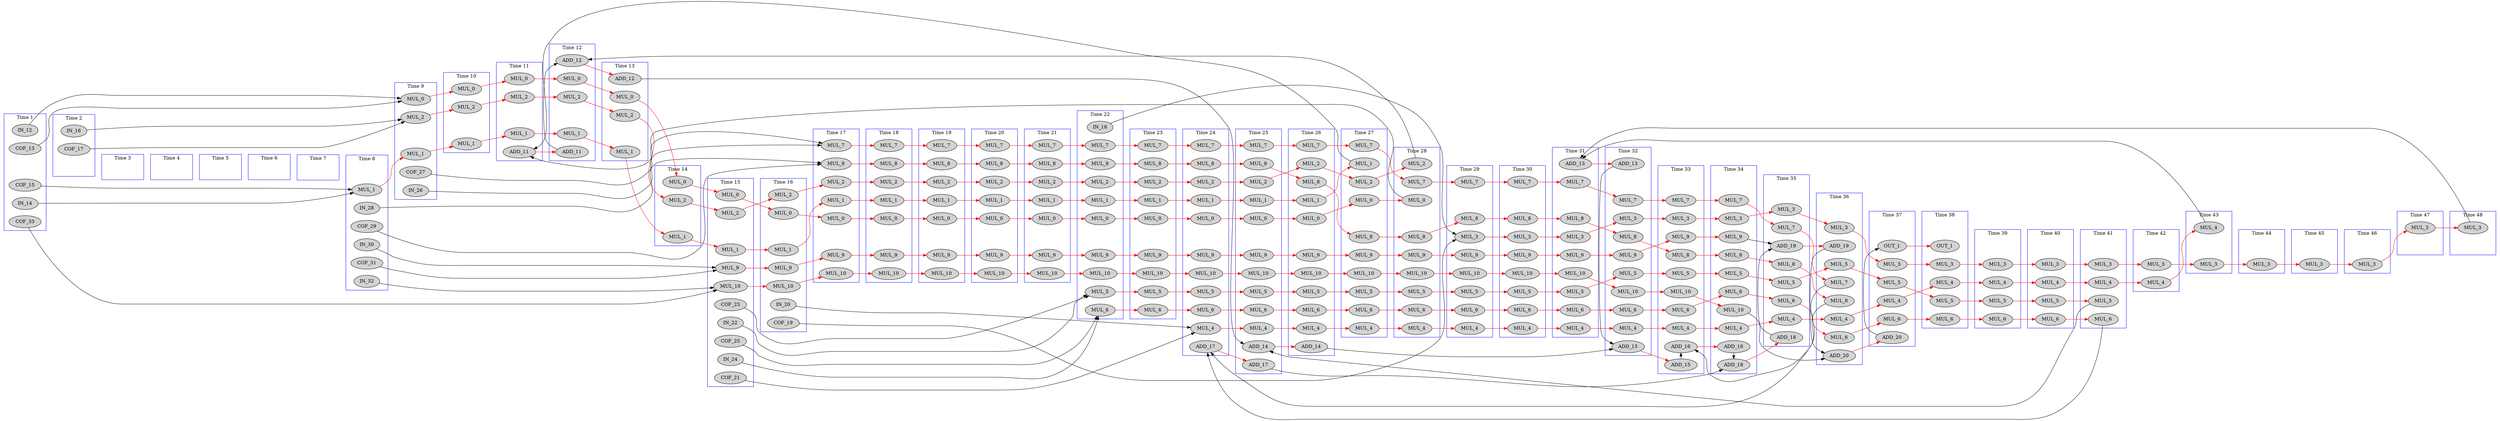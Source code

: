 digraph fir {
  rankdir = LR;
  newrank="true"
  subgraph cluster_1 {
    rank=same;
    node [style=filled];
    label = "Time 1";
    color = blue;
    pseudo_1 [style=invis];
    IN_12
    COF_13
    IN_14
    COF_15
    COF_33
  }
  subgraph cluster_2 {
    rank=same;
    node [style=filled];
    label = "Time 2";
    color = blue;
    pseudo_2 [style=invis];
    IN_16
    COF_17
  }
  subgraph cluster_3 {
    rank=same;
    node [style=filled];
    label = "Time 3";
    color = blue;
    pseudo_3 [style=invis];
  }
  subgraph cluster_4 {
    rank=same;
    node [style=filled];
    label = "Time 4";
    color = blue;
    pseudo_4 [style=invis];
  }
  subgraph cluster_5 {
    rank=same;
    node [style=filled];
    label = "Time 5";
    color = blue;
    pseudo_5 [style=invis];
  }
  subgraph cluster_6 {
    rank=same;
    node [style=filled];
    label = "Time 6";
    color = blue;
    pseudo_6 [style=invis];
  }
  subgraph cluster_7 {
    rank=same;
    node [style=filled];
    label = "Time 7";
    color = blue;
    pseudo_7 [style=invis];
  }
  subgraph cluster_8 {
    rank=same;
    node [style=filled];
    label = "Time 8";
    color = blue;
    pseudo_8 [style=invis];
    MUL_1_0 [label=MUL_1]
    IN_28
    COF_29
    IN_30
    COF_31
    IN_32
  }
  subgraph cluster_9 {
    rank=same;
    node [style=filled];
    label = "Time 9";
    color = blue;
    pseudo_9 [style=invis];
    MUL_0_0 [label=MUL_0]
    MUL_1_1 [label=MUL_1]
    MUL_2_0 [label=MUL_2]
    IN_26
    COF_27
  }
  subgraph cluster_10 {
    rank=same;
    node [style=filled];
    label = "Time 10";
    color = blue;
    pseudo_10 [style=invis];
    MUL_0_1 [label=MUL_0]
    MUL_1_2 [label=MUL_1]
    MUL_2_1 [label=MUL_2]
  }
  subgraph cluster_11 {
    rank=same;
    node [style=filled];
    label = "Time 11";
    color = blue;
    pseudo_11 [style=invis];
    MUL_0_2 [label=MUL_0]
    MUL_1_3 [label=MUL_1]
    MUL_2_2 [label=MUL_2]
    ADD_11_0 [label=ADD_11]
  }
  subgraph cluster_12 {
    rank=same;
    node [style=filled];
    label = "Time 12";
    color = blue;
    pseudo_12 [style=invis];
    MUL_0_3 [label=MUL_0]
    MUL_1_4 [label=MUL_1]
    MUL_2_3 [label=MUL_2]
    ADD_11_1 [label=ADD_11]
    ADD_12_0 [label=ADD_12]
  }
  subgraph cluster_13 {
    rank=same;
    node [style=filled];
    label = "Time 13";
    color = blue;
    pseudo_13 [style=invis];
    MUL_0_4 [label=MUL_0]
    MUL_1_5 [label=MUL_1]
    MUL_2_4 [label=MUL_2]
    ADD_12_1 [label=ADD_12]
  }
  subgraph cluster_14 {
    rank=same;
    node [style=filled];
    label = "Time 14";
    color = blue;
    pseudo_14 [style=invis];
    MUL_0_5 [label=MUL_0]
    MUL_1_6 [label=MUL_1]
    MUL_2_5 [label=MUL_2]
  }
  subgraph cluster_15 {
    rank=same;
    node [style=filled];
    label = "Time 15";
    color = blue;
    pseudo_15 [style=invis];
    MUL_0_6 [label=MUL_0]
    MUL_1_7 [label=MUL_1]
    MUL_2_6 [label=MUL_2]
    MUL_9_0 [label=MUL_9]
    MUL_10_0 [label=MUL_10]
    COF_21
    IN_22
    COF_23
    IN_24
    COF_25
  }
  subgraph cluster_16 {
    rank=same;
    node [style=filled];
    label = "Time 16";
    color = blue;
    pseudo_16 [style=invis];
    MUL_0_7 [label=MUL_0]
    MUL_1_8 [label=MUL_1]
    MUL_2_7 [label=MUL_2]
    MUL_9_1 [label=MUL_9]
    MUL_10_1 [label=MUL_10]
    COF_19
    IN_20
  }
  subgraph cluster_17 {
    rank=same;
    node [style=filled];
    label = "Time 17";
    color = blue;
    pseudo_17 [style=invis];
    MUL_0_8 [label=MUL_0]
    MUL_1_9 [label=MUL_1]
    MUL_2_8 [label=MUL_2]
    MUL_7_0 [label=MUL_7]
    MUL_8_0 [label=MUL_8]
    MUL_9_2 [label=MUL_9]
    MUL_10_2 [label=MUL_10]
  }
  subgraph cluster_18 {
    rank=same;
    node [style=filled];
    label = "Time 18";
    color = blue;
    pseudo_18 [style=invis];
    MUL_0_9 [label=MUL_0]
    MUL_1_10 [label=MUL_1]
    MUL_2_9 [label=MUL_2]
    MUL_7_1 [label=MUL_7]
    MUL_8_1 [label=MUL_8]
    MUL_9_3 [label=MUL_9]
    MUL_10_3 [label=MUL_10]
  }
  subgraph cluster_19 {
    rank=same;
    node [style=filled];
    label = "Time 19";
    color = blue;
    pseudo_19 [style=invis];
    MUL_0_10 [label=MUL_0]
    MUL_1_11 [label=MUL_1]
    MUL_2_10 [label=MUL_2]
    MUL_7_2 [label=MUL_7]
    MUL_8_2 [label=MUL_8]
    MUL_9_4 [label=MUL_9]
    MUL_10_4 [label=MUL_10]
  }
  subgraph cluster_20 {
    rank=same;
    node [style=filled];
    label = "Time 20";
    color = blue;
    pseudo_20 [style=invis];
    MUL_0_11 [label=MUL_0]
    MUL_1_12 [label=MUL_1]
    MUL_2_11 [label=MUL_2]
    MUL_7_3 [label=MUL_7]
    MUL_8_3 [label=MUL_8]
    MUL_9_5 [label=MUL_9]
    MUL_10_5 [label=MUL_10]
  }
  subgraph cluster_21 {
    rank=same;
    node [style=filled];
    label = "Time 21";
    color = blue;
    pseudo_21 [style=invis];
    MUL_0_12 [label=MUL_0]
    MUL_1_13 [label=MUL_1]
    MUL_2_12 [label=MUL_2]
    MUL_7_4 [label=MUL_7]
    MUL_8_4 [label=MUL_8]
    MUL_9_6 [label=MUL_9]
    MUL_10_6 [label=MUL_10]
  }
  subgraph cluster_22 {
    rank=same;
    node [style=filled];
    label = "Time 22";
    color = blue;
    pseudo_22 [style=invis];
    MUL_0_13 [label=MUL_0]
    MUL_1_14 [label=MUL_1]
    MUL_2_13 [label=MUL_2]
    MUL_5_0 [label=MUL_5]
    MUL_6_0 [label=MUL_6]
    MUL_7_5 [label=MUL_7]
    MUL_8_5 [label=MUL_8]
    MUL_9_7 [label=MUL_9]
    MUL_10_7 [label=MUL_10]
    IN_18
  }
  subgraph cluster_23 {
    rank=same;
    node [style=filled];
    label = "Time 23";
    color = blue;
    pseudo_23 [style=invis];
    MUL_0_14 [label=MUL_0]
    MUL_1_15 [label=MUL_1]
    MUL_2_14 [label=MUL_2]
    MUL_5_1 [label=MUL_5]
    MUL_6_1 [label=MUL_6]
    MUL_7_6 [label=MUL_7]
    MUL_8_6 [label=MUL_8]
    MUL_9_8 [label=MUL_9]
    MUL_10_8 [label=MUL_10]
  }
  subgraph cluster_24 {
    rank=same;
    node [style=filled];
    label = "Time 24";
    color = blue;
    pseudo_24 [style=invis];
    MUL_0_15 [label=MUL_0]
    MUL_1_16 [label=MUL_1]
    MUL_2_15 [label=MUL_2]
    MUL_4_0 [label=MUL_4]
    MUL_5_2 [label=MUL_5]
    MUL_6_2 [label=MUL_6]
    MUL_7_7 [label=MUL_7]
    MUL_8_7 [label=MUL_8]
    MUL_9_9 [label=MUL_9]
    MUL_10_9 [label=MUL_10]
    ADD_17_0 [label=ADD_17]
  }
  subgraph cluster_25 {
    rank=same;
    node [style=filled];
    label = "Time 25";
    color = blue;
    pseudo_25 [style=invis];
    MUL_0_16 [label=MUL_0]
    MUL_1_17 [label=MUL_1]
    MUL_2_16 [label=MUL_2]
    MUL_4_1 [label=MUL_4]
    MUL_5_3 [label=MUL_5]
    MUL_6_3 [label=MUL_6]
    MUL_7_8 [label=MUL_7]
    MUL_8_8 [label=MUL_8]
    MUL_9_10 [label=MUL_9]
    MUL_10_10 [label=MUL_10]
    ADD_14_0 [label=ADD_14]
    ADD_17_1 [label=ADD_17]
  }
  subgraph cluster_26 {
    rank=same;
    node [style=filled];
    label = "Time 26";
    color = blue;
    pseudo_26 [style=invis];
    MUL_0_17 [label=MUL_0]
    MUL_1_18 [label=MUL_1]
    MUL_2_17 [label=MUL_2]
    MUL_4_2 [label=MUL_4]
    MUL_5_4 [label=MUL_5]
    MUL_6_4 [label=MUL_6]
    MUL_7_9 [label=MUL_7]
    MUL_8_9 [label=MUL_8]
    MUL_9_11 [label=MUL_9]
    MUL_10_11 [label=MUL_10]
    ADD_14_1 [label=ADD_14]
  }
  subgraph cluster_27 {
    rank=same;
    node [style=filled];
    label = "Time 27";
    color = blue;
    pseudo_27 [style=invis];
    MUL_0_18 [label=MUL_0]
    MUL_1_19 [label=MUL_1]
    MUL_2_18 [label=MUL_2]
    MUL_4_3 [label=MUL_4]
    MUL_5_5 [label=MUL_5]
    MUL_6_5 [label=MUL_6]
    MUL_7_10 [label=MUL_7]
    MUL_8_10 [label=MUL_8]
    MUL_9_12 [label=MUL_9]
    MUL_10_12 [label=MUL_10]
  }
  subgraph cluster_28 {
    rank=same;
    node [style=filled];
    label = "Time 28";
    color = blue;
    pseudo_28 [style=invis];
    MUL_0_19 [label=MUL_0]
    MUL_2_19 [label=MUL_2]
    MUL_4_4 [label=MUL_4]
    MUL_5_6 [label=MUL_5]
    MUL_6_6 [label=MUL_6]
    MUL_7_11 [label=MUL_7]
    MUL_8_11 [label=MUL_8]
    MUL_9_13 [label=MUL_9]
    MUL_10_13 [label=MUL_10]
  }
  subgraph cluster_29 {
    rank=same;
    node [style=filled];
    label = "Time 29";
    color = blue;
    pseudo_29 [style=invis];
    MUL_3_0 [label=MUL_3]
    MUL_4_5 [label=MUL_4]
    MUL_5_7 [label=MUL_5]
    MUL_6_7 [label=MUL_6]
    MUL_7_12 [label=MUL_7]
    MUL_8_12 [label=MUL_8]
    MUL_9_14 [label=MUL_9]
    MUL_10_14 [label=MUL_10]
  }
  subgraph cluster_30 {
    rank=same;
    node [style=filled];
    label = "Time 30";
    color = blue;
    pseudo_30 [style=invis];
    MUL_3_1 [label=MUL_3]
    MUL_4_6 [label=MUL_4]
    MUL_5_8 [label=MUL_5]
    MUL_6_8 [label=MUL_6]
    MUL_7_13 [label=MUL_7]
    MUL_8_13 [label=MUL_8]
    MUL_9_15 [label=MUL_9]
    MUL_10_15 [label=MUL_10]
  }
  subgraph cluster_31 {
    rank=same;
    node [style=filled];
    label = "Time 31";
    color = blue;
    pseudo_31 [style=invis];
    MUL_3_2 [label=MUL_3]
    MUL_4_7 [label=MUL_4]
    MUL_5_9 [label=MUL_5]
    MUL_6_9 [label=MUL_6]
    MUL_7_14 [label=MUL_7]
    MUL_8_14 [label=MUL_8]
    MUL_9_16 [label=MUL_9]
    MUL_10_16 [label=MUL_10]
    ADD_13_0 [label=ADD_13]
  }
  subgraph cluster_32 {
    rank=same;
    node [style=filled];
    label = "Time 32";
    color = blue;
    pseudo_32 [style=invis];
    MUL_3_3 [label=MUL_3]
    MUL_4_8 [label=MUL_4]
    MUL_5_10 [label=MUL_5]
    MUL_6_10 [label=MUL_6]
    MUL_7_15 [label=MUL_7]
    MUL_8_15 [label=MUL_8]
    MUL_9_17 [label=MUL_9]
    MUL_10_17 [label=MUL_10]
    ADD_13_1 [label=ADD_13]
    ADD_15_0 [label=ADD_15]
  }
  subgraph cluster_33 {
    rank=same;
    node [style=filled];
    label = "Time 33";
    color = blue;
    pseudo_33 [style=invis];
    MUL_3_4 [label=MUL_3]
    MUL_4_9 [label=MUL_4]
    MUL_5_11 [label=MUL_5]
    MUL_6_11 [label=MUL_6]
    MUL_7_16 [label=MUL_7]
    MUL_8_16 [label=MUL_8]
    MUL_9_18 [label=MUL_9]
    MUL_10_18 [label=MUL_10]
    ADD_15_1 [label=ADD_15]
    ADD_16_0 [label=ADD_16]
  }
  subgraph cluster_34 {
    rank=same;
    node [style=filled];
    label = "Time 34";
    color = blue;
    pseudo_34 [style=invis];
    MUL_3_5 [label=MUL_3]
    MUL_4_10 [label=MUL_4]
    MUL_5_12 [label=MUL_5]
    MUL_6_12 [label=MUL_6]
    MUL_7_17 [label=MUL_7]
    MUL_8_17 [label=MUL_8]
    MUL_9_19 [label=MUL_9]
    MUL_10_19 [label=MUL_10]
    ADD_16_1 [label=ADD_16]
    ADD_18_0 [label=ADD_18]
  }
  subgraph cluster_35 {
    rank=same;
    node [style=filled];
    label = "Time 35";
    color = blue;
    pseudo_35 [style=invis];
    MUL_3_6 [label=MUL_3]
    MUL_4_11 [label=MUL_4]
    MUL_5_13 [label=MUL_5]
    MUL_6_13 [label=MUL_6]
    MUL_7_18 [label=MUL_7]
    MUL_8_18 [label=MUL_8]
    ADD_18_1 [label=ADD_18]
    ADD_19_0 [label=ADD_19]
  }
  subgraph cluster_36 {
    rank=same;
    node [style=filled];
    label = "Time 36";
    color = blue;
    pseudo_36 [style=invis];
    MUL_3_7 [label=MUL_3]
    MUL_4_12 [label=MUL_4]
    MUL_5_14 [label=MUL_5]
    MUL_6_14 [label=MUL_6]
    MUL_7_19 [label=MUL_7]
    MUL_8_19 [label=MUL_8]
    ADD_19_1 [label=ADD_19]
    ADD_20_0 [label=ADD_20]
  }
  subgraph cluster_37 {
    rank=same;
    node [style=filled];
    label = "Time 37";
    color = blue;
    pseudo_37 [style=invis];
    MUL_3_8 [label=MUL_3]
    MUL_4_13 [label=MUL_4]
    MUL_5_15 [label=MUL_5]
    MUL_6_15 [label=MUL_6]
    ADD_20_1 [label=ADD_20]
    OUT_1_0 [label=OUT_1]
  }
  subgraph cluster_38 {
    rank=same;
    node [style=filled];
    label = "Time 38";
    color = blue;
    pseudo_38 [style=invis];
    MUL_3_9 [label=MUL_3]
    MUL_4_14 [label=MUL_4]
    MUL_5_16 [label=MUL_5]
    MUL_6_16 [label=MUL_6]
    OUT_1_1 [label=OUT_1]
  }
  subgraph cluster_39 {
    rank=same;
    node [style=filled];
    label = "Time 39";
    color = blue;
    pseudo_39 [style=invis];
    MUL_3_10 [label=MUL_3]
    MUL_4_15 [label=MUL_4]
    MUL_5_17 [label=MUL_5]
    MUL_6_17 [label=MUL_6]
  }
  subgraph cluster_40 {
    rank=same;
    node [style=filled];
    label = "Time 40";
    color = blue;
    pseudo_40 [style=invis];
    MUL_3_11 [label=MUL_3]
    MUL_4_16 [label=MUL_4]
    MUL_5_18 [label=MUL_5]
    MUL_6_18 [label=MUL_6]
  }
  subgraph cluster_41 {
    rank=same;
    node [style=filled];
    label = "Time 41";
    color = blue;
    pseudo_41 [style=invis];
    MUL_3_12 [label=MUL_3]
    MUL_4_17 [label=MUL_4]
    MUL_5_19 [label=MUL_5]
    MUL_6_19 [label=MUL_6]
  }
  subgraph cluster_42 {
    rank=same;
    node [style=filled];
    label = "Time 42";
    color = blue;
    pseudo_42 [style=invis];
    MUL_3_13 [label=MUL_3]
    MUL_4_18 [label=MUL_4]
  }
  subgraph cluster_43 {
    rank=same;
    node [style=filled];
    label = "Time 43";
    color = blue;
    pseudo_43 [style=invis];
    MUL_3_14 [label=MUL_3]
    MUL_4_19 [label=MUL_4]
  }
  subgraph cluster_44 {
    rank=same;
    node [style=filled];
    label = "Time 44";
    color = blue;
    pseudo_44 [style=invis];
    MUL_3_15 [label=MUL_3]
  }
  subgraph cluster_45 {
    rank=same;
    node [style=filled];
    label = "Time 45";
    color = blue;
    pseudo_45 [style=invis];
    MUL_3_16 [label=MUL_3]
  }
  subgraph cluster_46 {
    rank=same;
    node [style=filled];
    label = "Time 46";
    color = blue;
    pseudo_46 [style=invis];
    MUL_3_17 [label=MUL_3]
  }
  subgraph cluster_47 {
    rank=same;
    node [style=filled];
    label = "Time 47";
    color = blue;
    pseudo_47 [style=invis];
    MUL_3_18 [label=MUL_3]
  }
  subgraph cluster_48 {
    rank=same;
    node [style=filled];
    label = "Time 48";
    color = blue;
    pseudo_48 [style=invis];
    MUL_3_19 [label=MUL_3]
  }
    pseudo_1->pseudo_2 [style=invis];
    pseudo_2->pseudo_3 [style=invis];
    pseudo_3->pseudo_4 [style=invis];
    pseudo_4->pseudo_5 [style=invis];
    pseudo_5->pseudo_6 [style=invis];
    pseudo_6->pseudo_7 [style=invis];
    pseudo_7->pseudo_8 [style=invis];
    pseudo_8->pseudo_9 [style=invis];
    pseudo_9->pseudo_10 [style=invis];
    pseudo_10->pseudo_11 [style=invis];
    pseudo_11->pseudo_12 [style=invis];
    pseudo_12->pseudo_13 [style=invis];
    pseudo_13->pseudo_14 [style=invis];
    pseudo_14->pseudo_15 [style=invis];
    pseudo_15->pseudo_16 [style=invis];
    pseudo_16->pseudo_17 [style=invis];
    pseudo_17->pseudo_18 [style=invis];
    pseudo_18->pseudo_19 [style=invis];
    pseudo_19->pseudo_20 [style=invis];
    pseudo_20->pseudo_21 [style=invis];
    pseudo_21->pseudo_22 [style=invis];
    pseudo_22->pseudo_23 [style=invis];
    pseudo_23->pseudo_24 [style=invis];
    pseudo_24->pseudo_25 [style=invis];
    pseudo_25->pseudo_26 [style=invis];
    pseudo_26->pseudo_27 [style=invis];
    pseudo_27->pseudo_28 [style=invis];
    pseudo_28->pseudo_29 [style=invis];
    pseudo_29->pseudo_30 [style=invis];
    pseudo_30->pseudo_31 [style=invis];
    pseudo_31->pseudo_32 [style=invis];
    pseudo_32->pseudo_33 [style=invis];
    pseudo_33->pseudo_34 [style=invis];
    pseudo_34->pseudo_35 [style=invis];
    pseudo_35->pseudo_36 [style=invis];
    pseudo_36->pseudo_37 [style=invis];
    pseudo_37->pseudo_38 [style=invis];
    pseudo_38->pseudo_39 [style=invis];
    pseudo_39->pseudo_40 [style=invis];
    pseudo_40->pseudo_41 [style=invis];
    pseudo_41->pseudo_42 [style=invis];
    pseudo_42->pseudo_43 [style=invis];
    pseudo_43->pseudo_44 [style=invis];
    pseudo_44->pseudo_45 [style=invis];
    pseudo_45->pseudo_46 [style=invis];
    pseudo_46->pseudo_47 [style=invis];
    pseudo_47->pseudo_48 [style=invis];
    MUL_0_0 -> MUL_0_1 [color=red];
    MUL_0_1 -> MUL_0_2 [color=red];
    MUL_0_2 -> MUL_0_3 [color=red];
    MUL_0_3 -> MUL_0_4 [color=red];
    MUL_0_4 -> MUL_0_5 [color=red];
    MUL_0_5 -> MUL_0_6 [color=red];
    MUL_0_6 -> MUL_0_7 [color=red];
    MUL_0_7 -> MUL_0_8 [color=red];
    MUL_0_8 -> MUL_0_9 [color=red];
    MUL_0_9 -> MUL_0_10 [color=red];
    MUL_0_10 -> MUL_0_11 [color=red];
    MUL_0_11 -> MUL_0_12 [color=red];
    MUL_0_12 -> MUL_0_13 [color=red];
    MUL_0_13 -> MUL_0_14 [color=red];
    MUL_0_14 -> MUL_0_15 [color=red];
    MUL_0_15 -> MUL_0_16 [color=red];
    MUL_0_16 -> MUL_0_17 [color=red];
    MUL_0_17 -> MUL_0_18 [color=red];
    MUL_0_18 -> MUL_0_19 [color=red];
    MUL_1_0 -> MUL_1_1 [color=red];
    MUL_1_1 -> MUL_1_2 [color=red];
    MUL_1_2 -> MUL_1_3 [color=red];
    MUL_1_3 -> MUL_1_4 [color=red];
    MUL_1_4 -> MUL_1_5 [color=red];
    MUL_1_5 -> MUL_1_6 [color=red];
    MUL_1_6 -> MUL_1_7 [color=red];
    MUL_1_7 -> MUL_1_8 [color=red];
    MUL_1_8 -> MUL_1_9 [color=red];
    MUL_1_9 -> MUL_1_10 [color=red];
    MUL_1_10 -> MUL_1_11 [color=red];
    MUL_1_11 -> MUL_1_12 [color=red];
    MUL_1_12 -> MUL_1_13 [color=red];
    MUL_1_13 -> MUL_1_14 [color=red];
    MUL_1_14 -> MUL_1_15 [color=red];
    MUL_1_15 -> MUL_1_16 [color=red];
    MUL_1_16 -> MUL_1_17 [color=red];
    MUL_1_17 -> MUL_1_18 [color=red];
    MUL_1_18 -> MUL_1_19 [color=red];
    MUL_2_0 -> MUL_2_1 [color=red];
    MUL_2_1 -> MUL_2_2 [color=red];
    MUL_2_2 -> MUL_2_3 [color=red];
    MUL_2_3 -> MUL_2_4 [color=red];
    MUL_2_4 -> MUL_2_5 [color=red];
    MUL_2_5 -> MUL_2_6 [color=red];
    MUL_2_6 -> MUL_2_7 [color=red];
    MUL_2_7 -> MUL_2_8 [color=red];
    MUL_2_8 -> MUL_2_9 [color=red];
    MUL_2_9 -> MUL_2_10 [color=red];
    MUL_2_10 -> MUL_2_11 [color=red];
    MUL_2_11 -> MUL_2_12 [color=red];
    MUL_2_12 -> MUL_2_13 [color=red];
    MUL_2_13 -> MUL_2_14 [color=red];
    MUL_2_14 -> MUL_2_15 [color=red];
    MUL_2_15 -> MUL_2_16 [color=red];
    MUL_2_16 -> MUL_2_17 [color=red];
    MUL_2_17 -> MUL_2_18 [color=red];
    MUL_2_18 -> MUL_2_19 [color=red];
    MUL_3_0 -> MUL_3_1 [color=red];
    MUL_3_1 -> MUL_3_2 [color=red];
    MUL_3_2 -> MUL_3_3 [color=red];
    MUL_3_3 -> MUL_3_4 [color=red];
    MUL_3_4 -> MUL_3_5 [color=red];
    MUL_3_5 -> MUL_3_6 [color=red];
    MUL_3_6 -> MUL_3_7 [color=red];
    MUL_3_7 -> MUL_3_8 [color=red];
    MUL_3_8 -> MUL_3_9 [color=red];
    MUL_3_9 -> MUL_3_10 [color=red];
    MUL_3_10 -> MUL_3_11 [color=red];
    MUL_3_11 -> MUL_3_12 [color=red];
    MUL_3_12 -> MUL_3_13 [color=red];
    MUL_3_13 -> MUL_3_14 [color=red];
    MUL_3_14 -> MUL_3_15 [color=red];
    MUL_3_15 -> MUL_3_16 [color=red];
    MUL_3_16 -> MUL_3_17 [color=red];
    MUL_3_17 -> MUL_3_18 [color=red];
    MUL_3_18 -> MUL_3_19 [color=red];
    MUL_4_0 -> MUL_4_1 [color=red];
    MUL_4_1 -> MUL_4_2 [color=red];
    MUL_4_2 -> MUL_4_3 [color=red];
    MUL_4_3 -> MUL_4_4 [color=red];
    MUL_4_4 -> MUL_4_5 [color=red];
    MUL_4_5 -> MUL_4_6 [color=red];
    MUL_4_6 -> MUL_4_7 [color=red];
    MUL_4_7 -> MUL_4_8 [color=red];
    MUL_4_8 -> MUL_4_9 [color=red];
    MUL_4_9 -> MUL_4_10 [color=red];
    MUL_4_10 -> MUL_4_11 [color=red];
    MUL_4_11 -> MUL_4_12 [color=red];
    MUL_4_12 -> MUL_4_13 [color=red];
    MUL_4_13 -> MUL_4_14 [color=red];
    MUL_4_14 -> MUL_4_15 [color=red];
    MUL_4_15 -> MUL_4_16 [color=red];
    MUL_4_16 -> MUL_4_17 [color=red];
    MUL_4_17 -> MUL_4_18 [color=red];
    MUL_4_18 -> MUL_4_19 [color=red];
    MUL_5_0 -> MUL_5_1 [color=red];
    MUL_5_1 -> MUL_5_2 [color=red];
    MUL_5_2 -> MUL_5_3 [color=red];
    MUL_5_3 -> MUL_5_4 [color=red];
    MUL_5_4 -> MUL_5_5 [color=red];
    MUL_5_5 -> MUL_5_6 [color=red];
    MUL_5_6 -> MUL_5_7 [color=red];
    MUL_5_7 -> MUL_5_8 [color=red];
    MUL_5_8 -> MUL_5_9 [color=red];
    MUL_5_9 -> MUL_5_10 [color=red];
    MUL_5_10 -> MUL_5_11 [color=red];
    MUL_5_11 -> MUL_5_12 [color=red];
    MUL_5_12 -> MUL_5_13 [color=red];
    MUL_5_13 -> MUL_5_14 [color=red];
    MUL_5_14 -> MUL_5_15 [color=red];
    MUL_5_15 -> MUL_5_16 [color=red];
    MUL_5_16 -> MUL_5_17 [color=red];
    MUL_5_17 -> MUL_5_18 [color=red];
    MUL_5_18 -> MUL_5_19 [color=red];
    MUL_6_0 -> MUL_6_1 [color=red];
    MUL_6_1 -> MUL_6_2 [color=red];
    MUL_6_2 -> MUL_6_3 [color=red];
    MUL_6_3 -> MUL_6_4 [color=red];
    MUL_6_4 -> MUL_6_5 [color=red];
    MUL_6_5 -> MUL_6_6 [color=red];
    MUL_6_6 -> MUL_6_7 [color=red];
    MUL_6_7 -> MUL_6_8 [color=red];
    MUL_6_8 -> MUL_6_9 [color=red];
    MUL_6_9 -> MUL_6_10 [color=red];
    MUL_6_10 -> MUL_6_11 [color=red];
    MUL_6_11 -> MUL_6_12 [color=red];
    MUL_6_12 -> MUL_6_13 [color=red];
    MUL_6_13 -> MUL_6_14 [color=red];
    MUL_6_14 -> MUL_6_15 [color=red];
    MUL_6_15 -> MUL_6_16 [color=red];
    MUL_6_16 -> MUL_6_17 [color=red];
    MUL_6_17 -> MUL_6_18 [color=red];
    MUL_6_18 -> MUL_6_19 [color=red];
    MUL_7_0 -> MUL_7_1 [color=red];
    MUL_7_1 -> MUL_7_2 [color=red];
    MUL_7_2 -> MUL_7_3 [color=red];
    MUL_7_3 -> MUL_7_4 [color=red];
    MUL_7_4 -> MUL_7_5 [color=red];
    MUL_7_5 -> MUL_7_6 [color=red];
    MUL_7_6 -> MUL_7_7 [color=red];
    MUL_7_7 -> MUL_7_8 [color=red];
    MUL_7_8 -> MUL_7_9 [color=red];
    MUL_7_9 -> MUL_7_10 [color=red];
    MUL_7_10 -> MUL_7_11 [color=red];
    MUL_7_11 -> MUL_7_12 [color=red];
    MUL_7_12 -> MUL_7_13 [color=red];
    MUL_7_13 -> MUL_7_14 [color=red];
    MUL_7_14 -> MUL_7_15 [color=red];
    MUL_7_15 -> MUL_7_16 [color=red];
    MUL_7_16 -> MUL_7_17 [color=red];
    MUL_7_17 -> MUL_7_18 [color=red];
    MUL_7_18 -> MUL_7_19 [color=red];
    MUL_8_0 -> MUL_8_1 [color=red];
    MUL_8_1 -> MUL_8_2 [color=red];
    MUL_8_2 -> MUL_8_3 [color=red];
    MUL_8_3 -> MUL_8_4 [color=red];
    MUL_8_4 -> MUL_8_5 [color=red];
    MUL_8_5 -> MUL_8_6 [color=red];
    MUL_8_6 -> MUL_8_7 [color=red];
    MUL_8_7 -> MUL_8_8 [color=red];
    MUL_8_8 -> MUL_8_9 [color=red];
    MUL_8_9 -> MUL_8_10 [color=red];
    MUL_8_10 -> MUL_8_11 [color=red];
    MUL_8_11 -> MUL_8_12 [color=red];
    MUL_8_12 -> MUL_8_13 [color=red];
    MUL_8_13 -> MUL_8_14 [color=red];
    MUL_8_14 -> MUL_8_15 [color=red];
    MUL_8_15 -> MUL_8_16 [color=red];
    MUL_8_16 -> MUL_8_17 [color=red];
    MUL_8_17 -> MUL_8_18 [color=red];
    MUL_8_18 -> MUL_8_19 [color=red];
    MUL_9_0 -> MUL_9_1 [color=red];
    MUL_9_1 -> MUL_9_2 [color=red];
    MUL_9_2 -> MUL_9_3 [color=red];
    MUL_9_3 -> MUL_9_4 [color=red];
    MUL_9_4 -> MUL_9_5 [color=red];
    MUL_9_5 -> MUL_9_6 [color=red];
    MUL_9_6 -> MUL_9_7 [color=red];
    MUL_9_7 -> MUL_9_8 [color=red];
    MUL_9_8 -> MUL_9_9 [color=red];
    MUL_9_9 -> MUL_9_10 [color=red];
    MUL_9_10 -> MUL_9_11 [color=red];
    MUL_9_11 -> MUL_9_12 [color=red];
    MUL_9_12 -> MUL_9_13 [color=red];
    MUL_9_13 -> MUL_9_14 [color=red];
    MUL_9_14 -> MUL_9_15 [color=red];
    MUL_9_15 -> MUL_9_16 [color=red];
    MUL_9_16 -> MUL_9_17 [color=red];
    MUL_9_17 -> MUL_9_18 [color=red];
    MUL_9_18 -> MUL_9_19 [color=red];
    MUL_10_0 -> MUL_10_1 [color=red];
    MUL_10_1 -> MUL_10_2 [color=red];
    MUL_10_2 -> MUL_10_3 [color=red];
    MUL_10_3 -> MUL_10_4 [color=red];
    MUL_10_4 -> MUL_10_5 [color=red];
    MUL_10_5 -> MUL_10_6 [color=red];
    MUL_10_6 -> MUL_10_7 [color=red];
    MUL_10_7 -> MUL_10_8 [color=red];
    MUL_10_8 -> MUL_10_9 [color=red];
    MUL_10_9 -> MUL_10_10 [color=red];
    MUL_10_10 -> MUL_10_11 [color=red];
    MUL_10_11 -> MUL_10_12 [color=red];
    MUL_10_12 -> MUL_10_13 [color=red];
    MUL_10_13 -> MUL_10_14 [color=red];
    MUL_10_14 -> MUL_10_15 [color=red];
    MUL_10_15 -> MUL_10_16 [color=red];
    MUL_10_16 -> MUL_10_17 [color=red];
    MUL_10_17 -> MUL_10_18 [color=red];
    MUL_10_18 -> MUL_10_19 [color=red];
    ADD_11_0 -> ADD_11_1 [color=red];
    ADD_12_0 -> ADD_12_1 [color=red];
    ADD_13_0 -> ADD_13_1 [color=red];
    ADD_14_0 -> ADD_14_1 [color=red];
    ADD_15_0 -> ADD_15_1 [color=red];
    ADD_16_0 -> ADD_16_1 [color=red];
    ADD_17_0 -> ADD_17_1 [color=red];
    ADD_18_0 -> ADD_18_1 [color=red];
    ADD_19_0 -> ADD_19_1 [color=red];
    ADD_20_0 -> ADD_20_1 [color=red];
    OUT_1_0 -> OUT_1_1 [color=red];
    IN_12 -> MUL_0_0 [ name = 0 ];
    COF_13 -> MUL_0_0 [ name = 1 ];
    IN_14 -> MUL_1_0 [ name = 2 ];
    COF_15 -> MUL_1_0 [ name = 3 ];
    IN_16 -> MUL_2_0 [ name = 4 ];
    COF_17 -> MUL_2_0 [ name = 5 ];
    MUL_0_19 -> ADD_11_0 [ name = 6 ];
    MUL_1_19 -> ADD_11_0 [ name = 7 ];
    ADD_11_1 -> ADD_12_0 [ name = 8 ];
    MUL_2_19 -> ADD_12_0 [ name = 9 ];
    IN_18 -> MUL_3_0 [ name = 10 ];
    COF_19 -> MUL_3_0 [ name = 11 ];
    IN_20 -> MUL_4_0 [ name = 12 ];
    COF_21 -> MUL_4_0 [ name = 13 ];
    IN_22 -> MUL_5_0 [ name = 14 ];
    COF_23 -> MUL_5_0 [ name = 15 ];
    MUL_3_19 -> ADD_13_0 [ name = 16 ];
    MUL_4_19 -> ADD_13_0 [ name = 17 ];
    MUL_5_19 -> ADD_14_0 [ name = 18 ];
    ADD_12_1 -> ADD_14_0 [ name = 19 ];
    ADD_13_1 -> ADD_15_0 [ name = 20 ];
    ADD_14_1 -> ADD_15_0 [ name = 21 ];
    IN_24 -> MUL_6_0 [ name = 22 ];
    COF_25 -> MUL_6_0 [ name = 23 ];
    IN_26 -> MUL_7_0 [ name = 24 ];
    COF_27 -> MUL_7_0 [ name = 25 ];
    IN_28 -> MUL_8_0 [ name = 26 ];
    COF_29 -> MUL_8_0 [ name = 27 ];
    ADD_15_1 -> ADD_16_0 [ name = 28 ];
    MUL_8_19 -> ADD_16_0 [ name = 29 ];
    MUL_6_19 -> ADD_17_0 [ name = 30 ];
    MUL_7_19 -> ADD_17_0 [ name = 31 ];
    ADD_17_1 -> ADD_18_0 [ name = 32 ];
    ADD_16_1 -> ADD_18_0 [ name = 33 ];
    IN_30 -> MUL_9_0 [ name = 34 ];
    COF_31 -> MUL_9_0 [ name = 35 ];
    IN_32 -> MUL_10_0 [ name = 36 ];
    COF_33 -> MUL_10_0 [ name = 37 ];
    ADD_18_1 -> ADD_19_0 [ name = 38 ];
    MUL_9_19 -> ADD_19_0 [ name = 39 ];
    MUL_10_19 -> ADD_20_0 [ name = 40 ];
    ADD_19_1 -> ADD_20_0 [ name = 41 ];
    ADD_20_1 -> OUT_1_0 [ name = 42 ];
}
